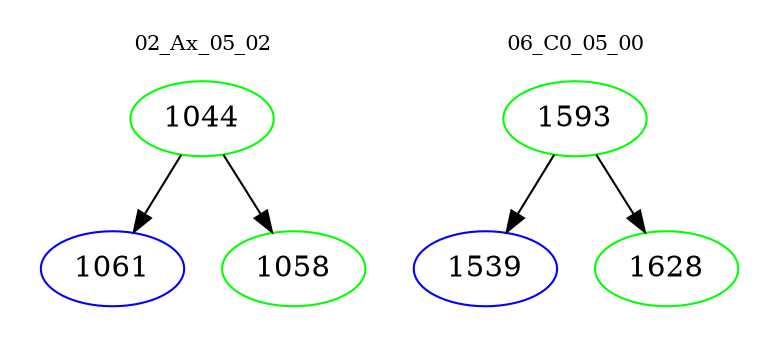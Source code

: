digraph{
subgraph cluster_0 {
color = white
label = "02_Ax_05_02";
fontsize=10;
T0_1044 [label="1044", color="green"]
T0_1044 -> T0_1061 [color="black"]
T0_1061 [label="1061", color="blue"]
T0_1044 -> T0_1058 [color="black"]
T0_1058 [label="1058", color="green"]
}
subgraph cluster_1 {
color = white
label = "06_C0_05_00";
fontsize=10;
T1_1593 [label="1593", color="green"]
T1_1593 -> T1_1539 [color="black"]
T1_1539 [label="1539", color="blue"]
T1_1593 -> T1_1628 [color="black"]
T1_1628 [label="1628", color="green"]
}
}
